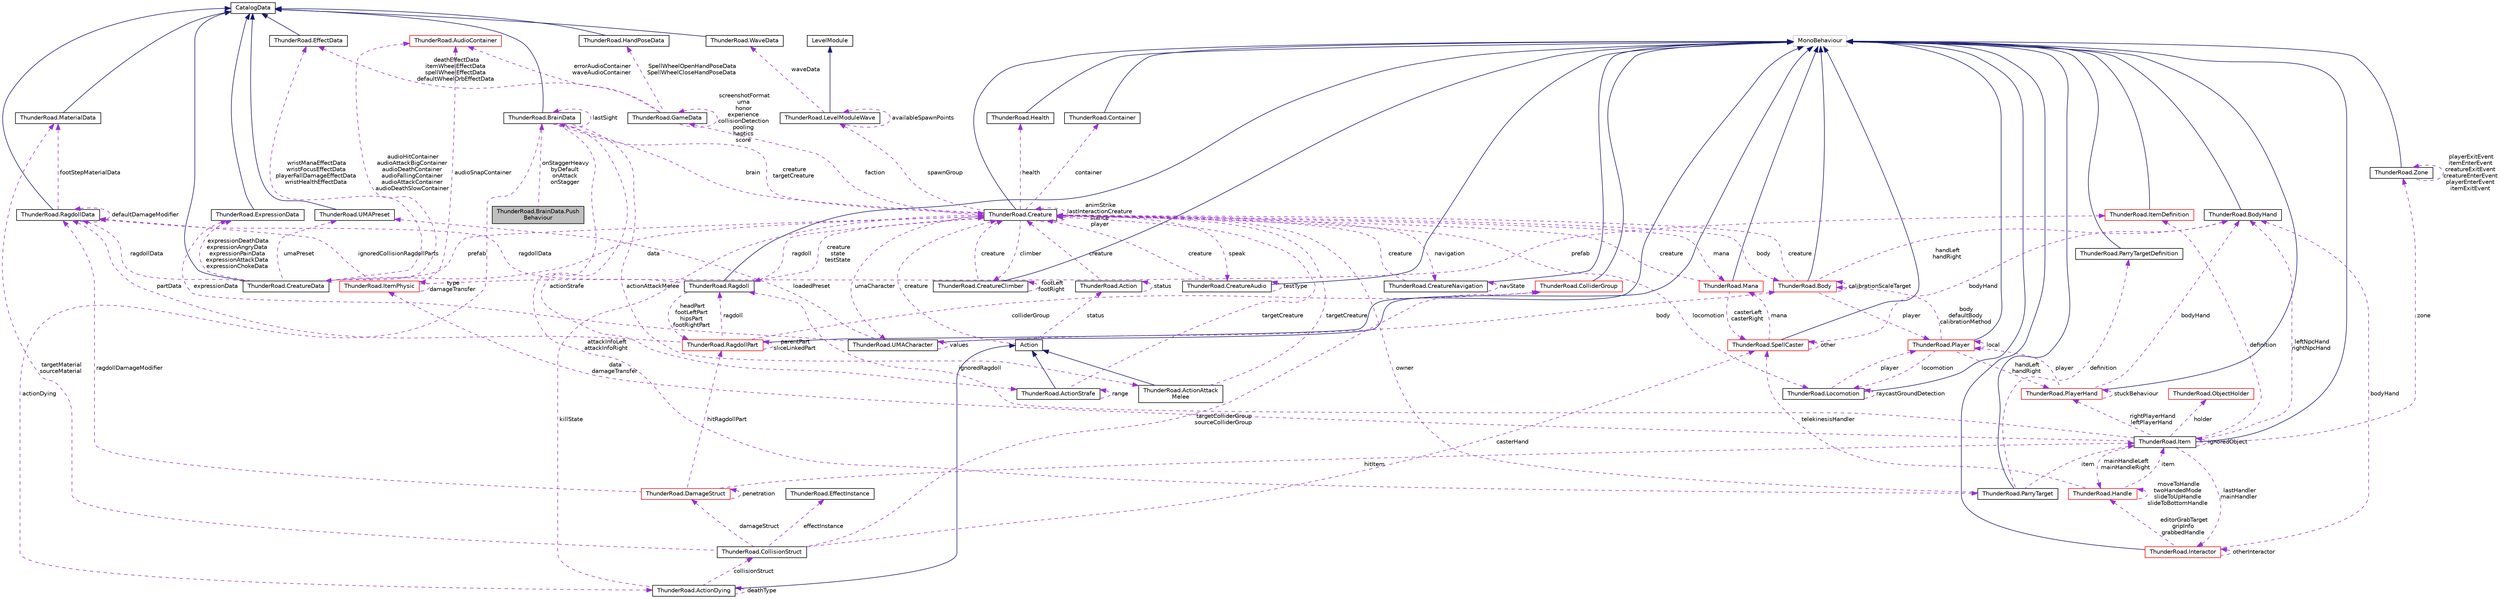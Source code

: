 digraph "ThunderRoad.BrainData.PushBehaviour"
{
 // LATEX_PDF_SIZE
  edge [fontname="Helvetica",fontsize="10",labelfontname="Helvetica",labelfontsize="10"];
  node [fontname="Helvetica",fontsize="10",shape=record];
  Node1 [label="ThunderRoad.BrainData.Push\lBehaviour",height=0.2,width=0.4,color="black", fillcolor="grey75", style="filled", fontcolor="black",tooltip="Class PushBehaviour."];
  Node2 -> Node1 [dir="back",color="darkorchid3",fontsize="10",style="dashed",label=" onStaggerHeavy\nbyDefault\nonAttack\nonStagger" ,fontname="Helvetica"];
  Node2 [label="ThunderRoad.BrainData",height=0.2,width=0.4,color="black", fillcolor="white", style="filled",URL="$class_thunder_road_1_1_brain_data.html",tooltip="Class BrainData. Implements the ThunderRoad.CatalogData"];
  Node3 -> Node2 [dir="back",color="midnightblue",fontsize="10",style="solid",fontname="Helvetica"];
  Node3 [label="CatalogData",height=0.2,width=0.4,color="black", fillcolor="white", style="filled",URL="$class_thunder_road_1_1_catalog_data.html",tooltip="Class CatalogData."];
  Node4 -> Node2 [dir="back",color="darkorchid3",fontsize="10",style="dashed",label=" actionDying" ,fontname="Helvetica"];
  Node4 [label="ThunderRoad.ActionDying",height=0.2,width=0.4,color="black", fillcolor="white", style="filled",URL="$class_thunder_road_1_1_action_dying.html",tooltip="Class ActionDying. Implements the ThunderRoad.Action"];
  Node5 -> Node4 [dir="back",color="midnightblue",fontsize="10",style="solid",fontname="Helvetica"];
  Node5 [label="Action",height=0.2,width=0.4,color="black", fillcolor="white", style="filled",URL="$class_thunder_road_1_1_action.html",tooltip="Class Action."];
  Node6 -> Node5 [dir="back",color="darkorchid3",fontsize="10",style="dashed",label=" creature" ,fontname="Helvetica"];
  Node6 [label="ThunderRoad.Creature",height=0.2,width=0.4,color="black", fillcolor="white", style="filled",URL="$class_thunder_road_1_1_creature.html",tooltip="Class Creature. Implements the UnityEngine.MonoBehaviour"];
  Node7 -> Node6 [dir="back",color="midnightblue",fontsize="10",style="solid",fontname="Helvetica"];
  Node7 [label="MonoBehaviour",height=0.2,width=0.4,color="grey75", fillcolor="white", style="filled",tooltip=" "];
  Node8 -> Node6 [dir="back",color="darkorchid3",fontsize="10",style="dashed",label=" climber" ,fontname="Helvetica"];
  Node8 [label="ThunderRoad.CreatureClimber",height=0.2,width=0.4,color="black", fillcolor="white", style="filled",URL="$class_thunder_road_1_1_creature_climber.html",tooltip="Class CreatureClimber. Implements the UnityEngine.MonoBehaviour"];
  Node7 -> Node8 [dir="back",color="midnightblue",fontsize="10",style="solid",fontname="Helvetica"];
  Node8 -> Node8 [dir="back",color="darkorchid3",fontsize="10",style="dashed",label=" footLeft\nfootRight" ,fontname="Helvetica"];
  Node6 -> Node8 [dir="back",color="darkorchid3",fontsize="10",style="dashed",label=" creature" ,fontname="Helvetica"];
  Node9 -> Node6 [dir="back",color="darkorchid3",fontsize="10",style="dashed",label=" health" ,fontname="Helvetica"];
  Node9 [label="ThunderRoad.Health",height=0.2,width=0.4,color="black", fillcolor="white", style="filled",URL="$class_thunder_road_1_1_health.html",tooltip="Class Health. Implements the UnityEngine.MonoBehaviour"];
  Node7 -> Node9 [dir="back",color="midnightblue",fontsize="10",style="solid",fontname="Helvetica"];
  Node10 -> Node6 [dir="back",color="darkorchid3",fontsize="10",style="dashed",label=" faction" ,fontname="Helvetica"];
  Node10 [label="ThunderRoad.GameData",height=0.2,width=0.4,color="black", fillcolor="white", style="filled",URL="$class_thunder_road_1_1_game_data.html",tooltip="Class GameData."];
  Node10 -> Node10 [dir="back",color="darkorchid3",fontsize="10",style="dashed",label=" screenshotFormat\numa\nhonor\nexperience\ncollisionDetection\npooling\nhaptics\nscore" ,fontname="Helvetica"];
  Node11 -> Node10 [dir="back",color="darkorchid3",fontsize="10",style="dashed",label=" deathEffectData\nitemWheelEffectData\nspellWheelEffectData\ndefaultWheelOrbEffectData" ,fontname="Helvetica"];
  Node11 [label="ThunderRoad.EffectData",height=0.2,width=0.4,color="black", fillcolor="white", style="filled",URL="$class_thunder_road_1_1_effect_data.html",tooltip="Class EffectData. Implements the ThunderRoad.CatalogData"];
  Node3 -> Node11 [dir="back",color="midnightblue",fontsize="10",style="solid",fontname="Helvetica"];
  Node12 -> Node10 [dir="back",color="darkorchid3",fontsize="10",style="dashed",label=" SpellWheelOpenHandPoseData\nSpellWheelCloseHandPoseData" ,fontname="Helvetica"];
  Node12 [label="ThunderRoad.HandPoseData",height=0.2,width=0.4,color="black", fillcolor="white", style="filled",URL="$class_thunder_road_1_1_hand_pose_data.html",tooltip="Class HandPoseData. Implements the ThunderRoad.CatalogData"];
  Node3 -> Node12 [dir="back",color="midnightblue",fontsize="10",style="solid",fontname="Helvetica"];
  Node13 -> Node10 [dir="back",color="darkorchid3",fontsize="10",style="dashed",label=" errorAudioContainer\nwaveAudioContainer" ,fontname="Helvetica"];
  Node13 [label="ThunderRoad.AudioContainer",height=0.2,width=0.4,color="red", fillcolor="white", style="filled",URL="$class_thunder_road_1_1_audio_container.html",tooltip="Class AudioContainer. Implements the UnityEngine.ScriptableObject"];
  Node15 -> Node6 [dir="back",color="darkorchid3",fontsize="10",style="dashed",label=" spawnGroup" ,fontname="Helvetica"];
  Node15 [label="ThunderRoad.LevelModuleWave",height=0.2,width=0.4,color="black", fillcolor="white", style="filled",URL="$class_thunder_road_1_1_level_module_wave.html",tooltip="Class LevelModuleWave. Implements the ThunderRoad.LevelModule"];
  Node16 -> Node15 [dir="back",color="midnightblue",fontsize="10",style="solid",fontname="Helvetica"];
  Node16 [label="LevelModule",height=0.2,width=0.4,color="black", fillcolor="white", style="filled",URL="$class_thunder_road_1_1_level_module.html",tooltip="Class LevelModule."];
  Node15 -> Node15 [dir="back",color="darkorchid3",fontsize="10",style="dashed",label=" availableSpawnPoints" ,fontname="Helvetica"];
  Node17 -> Node15 [dir="back",color="darkorchid3",fontsize="10",style="dashed",label=" waveData" ,fontname="Helvetica"];
  Node17 [label="ThunderRoad.WaveData",height=0.2,width=0.4,color="black", fillcolor="white", style="filled",URL="$class_thunder_road_1_1_wave_data.html",tooltip="Class WaveData. Implements the ThunderRoad.CatalogData"];
  Node3 -> Node17 [dir="back",color="midnightblue",fontsize="10",style="solid",fontname="Helvetica"];
  Node18 -> Node6 [dir="back",color="darkorchid3",fontsize="10",style="dashed",label=" data" ,fontname="Helvetica"];
  Node18 [label="ThunderRoad.CreatureData",height=0.2,width=0.4,color="black", fillcolor="white", style="filled",URL="$class_thunder_road_1_1_creature_data.html",tooltip="Class CreatureData. Implements the ThunderRoad.CatalogData"];
  Node3 -> Node18 [dir="back",color="midnightblue",fontsize="10",style="solid",fontname="Helvetica"];
  Node19 -> Node18 [dir="back",color="darkorchid3",fontsize="10",style="dashed",label=" ragdollData" ,fontname="Helvetica"];
  Node19 [label="ThunderRoad.RagdollData",height=0.2,width=0.4,color="black", fillcolor="white", style="filled",URL="$class_thunder_road_1_1_ragdoll_data.html",tooltip="Class RagdollData. Implements the ThunderRoad.CatalogData"];
  Node3 -> Node19 [dir="back",color="midnightblue",fontsize="10",style="solid",fontname="Helvetica"];
  Node20 -> Node19 [dir="back",color="darkorchid3",fontsize="10",style="dashed",label=" footStepMaterialData" ,fontname="Helvetica"];
  Node20 [label="ThunderRoad.MaterialData",height=0.2,width=0.4,color="black", fillcolor="white", style="filled",URL="$class_thunder_road_1_1_material_data.html",tooltip="Class MaterialData. Implements the ThunderRoad.CatalogData"];
  Node3 -> Node20 [dir="back",color="midnightblue",fontsize="10",style="solid",fontname="Helvetica"];
  Node19 -> Node19 [dir="back",color="darkorchid3",fontsize="10",style="dashed",label=" defaultDamageModifier" ,fontname="Helvetica"];
  Node11 -> Node18 [dir="back",color="darkorchid3",fontsize="10",style="dashed",label=" wristManaEffectData\nwristFocusEffectData\nplayerFallDamageEffectData\nwristHealthEffectData" ,fontname="Helvetica"];
  Node21 -> Node18 [dir="back",color="darkorchid3",fontsize="10",style="dashed",label=" umaPreset" ,fontname="Helvetica"];
  Node21 [label="ThunderRoad.UMAPreset",height=0.2,width=0.4,color="black", fillcolor="white", style="filled",URL="$class_thunder_road_1_1_u_m_a_preset.html",tooltip="Class UMAPreset. Implements the ThunderRoad.CatalogData"];
  Node3 -> Node21 [dir="back",color="midnightblue",fontsize="10",style="solid",fontname="Helvetica"];
  Node13 -> Node18 [dir="back",color="darkorchid3",fontsize="10",style="dashed",label=" audioHitContainer\naudioAttackBigContainer\naudioDeathContainer\naudioFallingContainer\naudioAttackContainer\naudioDeathSlowContainer" ,fontname="Helvetica"];
  Node22 -> Node18 [dir="back",color="darkorchid3",fontsize="10",style="dashed",label=" expressionDeathData\nexpressionAngryData\nexpressionPainData\nexpressionAttackData\nexpressionChokeData" ,fontname="Helvetica"];
  Node22 [label="ThunderRoad.ExpressionData",height=0.2,width=0.4,color="black", fillcolor="white", style="filled",URL="$class_thunder_road_1_1_expression_data.html",tooltip="Class ExpressionData. Implements the ThunderRoad.CatalogData"];
  Node3 -> Node22 [dir="back",color="midnightblue",fontsize="10",style="solid",fontname="Helvetica"];
  Node6 -> Node18 [dir="back",color="darkorchid3",fontsize="10",style="dashed",label=" prefab" ,fontname="Helvetica"];
  Node23 -> Node6 [dir="back",color="darkorchid3",fontsize="10",style="dashed",label=" locomotion" ,fontname="Helvetica"];
  Node23 [label="ThunderRoad.Locomotion",height=0.2,width=0.4,color="black", fillcolor="white", style="filled",URL="$class_thunder_road_1_1_locomotion.html",tooltip="Class Locomotion. Implements the UnityEngine.MonoBehaviour"];
  Node7 -> Node23 [dir="back",color="midnightblue",fontsize="10",style="solid",fontname="Helvetica"];
  Node24 -> Node23 [dir="back",color="darkorchid3",fontsize="10",style="dashed",label=" player" ,fontname="Helvetica"];
  Node24 [label="ThunderRoad.Player",height=0.2,width=0.4,color="red", fillcolor="white", style="filled",URL="$class_thunder_road_1_1_player.html",tooltip="Class Player. Implements the UnityEngine.MonoBehaviour"];
  Node7 -> Node24 [dir="back",color="midnightblue",fontsize="10",style="solid",fontname="Helvetica"];
  Node24 -> Node24 [dir="back",color="darkorchid3",fontsize="10",style="dashed",label=" local" ,fontname="Helvetica"];
  Node23 -> Node24 [dir="back",color="darkorchid3",fontsize="10",style="dashed",label=" locomotion" ,fontname="Helvetica"];
  Node81 -> Node24 [dir="back",color="darkorchid3",fontsize="10",style="dashed",label=" body\ndefaultBody\ncalibrationMethod" ,fontname="Helvetica"];
  Node81 [label="ThunderRoad.Body",height=0.2,width=0.4,color="red", fillcolor="white", style="filled",URL="$class_thunder_road_1_1_body.html",tooltip="Class Body. Implements the UnityEngine.MonoBehaviour"];
  Node7 -> Node81 [dir="back",color="midnightblue",fontsize="10",style="solid",fontname="Helvetica"];
  Node24 -> Node81 [dir="back",color="darkorchid3",fontsize="10",style="dashed",label=" player" ,fontname="Helvetica"];
  Node81 -> Node81 [dir="back",color="darkorchid3",fontsize="10",style="dashed",label=" calibrationScaleTarget" ,fontname="Helvetica"];
  Node6 -> Node81 [dir="back",color="darkorchid3",fontsize="10",style="dashed",label=" creature" ,fontname="Helvetica"];
  Node48 -> Node81 [dir="back",color="darkorchid3",fontsize="10",style="dashed",label=" handLeft\nhandRight" ,fontname="Helvetica"];
  Node48 [label="ThunderRoad.BodyHand",height=0.2,width=0.4,color="black", fillcolor="white", style="filled",URL="$class_thunder_road_1_1_body_hand.html",tooltip="Class BodyHand. Implements the UnityEngine.MonoBehaviour"];
  Node7 -> Node48 [dir="back",color="midnightblue",fontsize="10",style="solid",fontname="Helvetica"];
  Node73 -> Node24 [dir="back",color="darkorchid3",fontsize="10",style="dashed",label=" handLeft\nhandRight" ,fontname="Helvetica"];
  Node73 [label="ThunderRoad.PlayerHand",height=0.2,width=0.4,color="red", fillcolor="white", style="filled",URL="$class_thunder_road_1_1_player_hand.html",tooltip="Class PlayerHand. Implements the UnityEngine.MonoBehaviour"];
  Node7 -> Node73 [dir="back",color="midnightblue",fontsize="10",style="solid",fontname="Helvetica"];
  Node24 -> Node73 [dir="back",color="darkorchid3",fontsize="10",style="dashed",label=" player" ,fontname="Helvetica"];
  Node48 -> Node73 [dir="back",color="darkorchid3",fontsize="10",style="dashed",label=" bodyHand" ,fontname="Helvetica"];
  Node73 -> Node73 [dir="back",color="darkorchid3",fontsize="10",style="dashed",label=" stuckBehaviour" ,fontname="Helvetica"];
  Node23 -> Node23 [dir="back",color="darkorchid3",fontsize="10",style="dashed",label=" raycastGroundDetection" ,fontname="Helvetica"];
  Node52 -> Node6 [dir="back",color="darkorchid3",fontsize="10",style="dashed",label=" ragdoll" ,fontname="Helvetica"];
  Node52 [label="ThunderRoad.Ragdoll",height=0.2,width=0.4,color="black", fillcolor="white", style="filled",URL="$class_thunder_road_1_1_ragdoll.html",tooltip="Class Ragdoll. Implements the UnityEngine.MonoBehaviour"];
  Node7 -> Node52 [dir="back",color="midnightblue",fontsize="10",style="solid",fontname="Helvetica"];
  Node19 -> Node52 [dir="back",color="darkorchid3",fontsize="10",style="dashed",label=" ragdollData" ,fontname="Helvetica"];
  Node53 -> Node52 [dir="back",color="darkorchid3",fontsize="10",style="dashed",label=" headPart\nfootLeftPart\nhipsPart\nfootRightPart" ,fontname="Helvetica"];
  Node53 [label="ThunderRoad.RagdollPart",height=0.2,width=0.4,color="red", fillcolor="white", style="filled",URL="$class_thunder_road_1_1_ragdoll_part.html",tooltip="Class RagdollPart. Implements the UnityEngine.MonoBehaviour"];
  Node7 -> Node53 [dir="back",color="midnightblue",fontsize="10",style="solid",fontname="Helvetica"];
  Node19 -> Node53 [dir="back",color="darkorchid3",fontsize="10",style="dashed",label=" partData" ,fontname="Helvetica"];
  Node53 -> Node53 [dir="back",color="darkorchid3",fontsize="10",style="dashed",label=" parentPart\nsliceLinkedPart" ,fontname="Helvetica"];
  Node52 -> Node53 [dir="back",color="darkorchid3",fontsize="10",style="dashed",label=" ragdoll" ,fontname="Helvetica"];
  Node56 -> Node53 [dir="back",color="darkorchid3",fontsize="10",style="dashed",label=" colliderGroup" ,fontname="Helvetica"];
  Node56 [label="ThunderRoad.ColliderGroup",height=0.2,width=0.4,color="red", fillcolor="white", style="filled",URL="$class_thunder_road_1_1_collider_group.html",tooltip="Class ColliderGroup. Implements the UnityEngine.MonoBehaviour"];
  Node7 -> Node56 [dir="back",color="midnightblue",fontsize="10",style="solid",fontname="Helvetica"];
  Node6 -> Node52 [dir="back",color="darkorchid3",fontsize="10",style="dashed",label=" creature\nstate\ntestState" ,fontname="Helvetica"];
  Node81 -> Node6 [dir="back",color="darkorchid3",fontsize="10",style="dashed",label=" body" ,fontname="Helvetica"];
  Node85 -> Node6 [dir="back",color="darkorchid3",fontsize="10",style="dashed",label=" speak" ,fontname="Helvetica"];
  Node85 [label="ThunderRoad.CreatureAudio",height=0.2,width=0.4,color="black", fillcolor="white", style="filled",URL="$class_thunder_road_1_1_creature_audio.html",tooltip="Class CreatureAudio. Implements the UnityEngine.MonoBehaviour"];
  Node7 -> Node85 [dir="back",color="midnightblue",fontsize="10",style="solid",fontname="Helvetica"];
  Node85 -> Node85 [dir="back",color="darkorchid3",fontsize="10",style="dashed",label=" testType" ,fontname="Helvetica"];
  Node6 -> Node85 [dir="back",color="darkorchid3",fontsize="10",style="dashed",label=" creature" ,fontname="Helvetica"];
  Node6 -> Node6 [dir="back",color="darkorchid3",fontsize="10",style="dashed",label=" animStrike\nlastInteractionCreature\nstance\nplayer" ,fontname="Helvetica"];
  Node45 -> Node6 [dir="back",color="darkorchid3",fontsize="10",style="dashed",label=" mana" ,fontname="Helvetica"];
  Node45 [label="ThunderRoad.Mana",height=0.2,width=0.4,color="red", fillcolor="white", style="filled",URL="$class_thunder_road_1_1_mana.html",tooltip="Class Mana. Implements the UnityEngine.MonoBehaviour"];
  Node7 -> Node45 [dir="back",color="midnightblue",fontsize="10",style="solid",fontname="Helvetica"];
  Node40 -> Node45 [dir="back",color="darkorchid3",fontsize="10",style="dashed",label=" casterLeft\ncasterRight" ,fontname="Helvetica"];
  Node40 [label="ThunderRoad.SpellCaster",height=0.2,width=0.4,color="red", fillcolor="white", style="filled",URL="$class_thunder_road_1_1_spell_caster.html",tooltip="Class SpellCaster. Implements the UnityEngine.MonoBehaviour"];
  Node7 -> Node40 [dir="back",color="midnightblue",fontsize="10",style="solid",fontname="Helvetica"];
  Node40 -> Node40 [dir="back",color="darkorchid3",fontsize="10",style="dashed",label=" other" ,fontname="Helvetica"];
  Node45 -> Node40 [dir="back",color="darkorchid3",fontsize="10",style="dashed",label=" mana" ,fontname="Helvetica"];
  Node48 -> Node40 [dir="back",color="darkorchid3",fontsize="10",style="dashed",label=" bodyHand" ,fontname="Helvetica"];
  Node6 -> Node45 [dir="back",color="darkorchid3",fontsize="10",style="dashed",label=" creature" ,fontname="Helvetica"];
  Node86 -> Node6 [dir="back",color="darkorchid3",fontsize="10",style="dashed",label=" umaCharacter" ,fontname="Helvetica"];
  Node86 [label="ThunderRoad.UMACharacter",height=0.2,width=0.4,color="black", fillcolor="white", style="filled",URL="$class_thunder_road_1_1_u_m_a_character.html",tooltip="Class UMACharacter. Implements the UnityEngine.MonoBehaviour"];
  Node7 -> Node86 [dir="back",color="midnightblue",fontsize="10",style="solid",fontname="Helvetica"];
  Node21 -> Node86 [dir="back",color="darkorchid3",fontsize="10",style="dashed",label=" loadedPreset" ,fontname="Helvetica"];
  Node81 -> Node86 [dir="back",color="darkorchid3",fontsize="10",style="dashed",label=" body" ,fontname="Helvetica"];
  Node22 -> Node86 [dir="back",color="darkorchid3",fontsize="10",style="dashed",label=" expressionData" ,fontname="Helvetica"];
  Node86 -> Node86 [dir="back",color="darkorchid3",fontsize="10",style="dashed",label=" values" ,fontname="Helvetica"];
  Node87 -> Node6 [dir="back",color="darkorchid3",fontsize="10",style="dashed",label=" container" ,fontname="Helvetica"];
  Node87 [label="ThunderRoad.Container",height=0.2,width=0.4,color="black", fillcolor="white", style="filled",URL="$class_thunder_road_1_1_container.html",tooltip="Class Container. Implements the UnityEngine.MonoBehaviour"];
  Node7 -> Node87 [dir="back",color="midnightblue",fontsize="10",style="solid",fontname="Helvetica"];
  Node2 -> Node6 [dir="back",color="darkorchid3",fontsize="10",style="dashed",label=" brain" ,fontname="Helvetica"];
  Node88 -> Node6 [dir="back",color="darkorchid3",fontsize="10",style="dashed",label=" navigation" ,fontname="Helvetica"];
  Node88 [label="ThunderRoad.CreatureNavigation",height=0.2,width=0.4,color="black", fillcolor="white", style="filled",URL="$class_thunder_road_1_1_creature_navigation.html",tooltip="Class CreatureNavigation. Implements the UnityEngine.MonoBehaviour"];
  Node7 -> Node88 [dir="back",color="midnightblue",fontsize="10",style="solid",fontname="Helvetica"];
  Node6 -> Node88 [dir="back",color="darkorchid3",fontsize="10",style="dashed",label=" creature" ,fontname="Helvetica"];
  Node88 -> Node88 [dir="back",color="darkorchid3",fontsize="10",style="dashed",label=" navState" ,fontname="Helvetica"];
  Node89 -> Node5 [dir="back",color="darkorchid3",fontsize="10",style="dashed",label=" status" ,fontname="Helvetica"];
  Node89 [label="ThunderRoad.Action",height=0.2,width=0.4,color="black", fillcolor="white", style="filled",URL="$class_thunder_road_1_1_action.html",tooltip="Class Action."];
  Node6 -> Node89 [dir="back",color="darkorchid3",fontsize="10",style="dashed",label=" creature" ,fontname="Helvetica"];
  Node89 -> Node89 [dir="back",color="darkorchid3",fontsize="10",style="dashed",label=" status" ,fontname="Helvetica"];
  Node4 -> Node4 [dir="back",color="darkorchid3",fontsize="10",style="dashed",label=" deathType" ,fontname="Helvetica"];
  Node55 -> Node4 [dir="back",color="darkorchid3",fontsize="10",style="dashed",label=" collisionStruct" ,fontname="Helvetica"];
  Node55 [label="ThunderRoad.CollisionStruct",height=0.2,width=0.4,color="black", fillcolor="white", style="filled",URL="$struct_thunder_road_1_1_collision_struct.html",tooltip="Struct CollisionStruct"];
  Node20 -> Node55 [dir="back",color="darkorchid3",fontsize="10",style="dashed",label=" targetMaterial\nsourceMaterial" ,fontname="Helvetica"];
  Node40 -> Node55 [dir="back",color="darkorchid3",fontsize="10",style="dashed",label=" casterHand" ,fontname="Helvetica"];
  Node43 -> Node55 [dir="back",color="darkorchid3",fontsize="10",style="dashed",label=" effectInstance" ,fontname="Helvetica"];
  Node43 [label="ThunderRoad.EffectInstance",height=0.2,width=0.4,color="black", fillcolor="white", style="filled",URL="$class_thunder_road_1_1_effect_instance.html",tooltip="Class EffectInstance."];
  Node56 -> Node55 [dir="back",color="darkorchid3",fontsize="10",style="dashed",label=" targetColliderGroup\nsourceColliderGroup" ,fontname="Helvetica"];
  Node61 -> Node55 [dir="back",color="darkorchid3",fontsize="10",style="dashed",label=" damageStruct" ,fontname="Helvetica"];
  Node61 [label="ThunderRoad.DamageStruct",height=0.2,width=0.4,color="red", fillcolor="white", style="filled",URL="$struct_thunder_road_1_1_damage_struct.html",tooltip="Struct DamageStruct"];
  Node19 -> Node61 [dir="back",color="darkorchid3",fontsize="10",style="dashed",label=" ragdollDamageModifier" ,fontname="Helvetica"];
  Node53 -> Node61 [dir="back",color="darkorchid3",fontsize="10",style="dashed",label=" hitRagdollPart" ,fontname="Helvetica"];
  Node26 -> Node61 [dir="back",color="darkorchid3",fontsize="10",style="dashed",label=" hitItem" ,fontname="Helvetica"];
  Node26 [label="ThunderRoad.Item",height=0.2,width=0.4,color="black", fillcolor="white", style="filled",URL="$class_thunder_road_1_1_item.html",tooltip="Class Item. Implements the UnityEngine.MonoBehaviour"];
  Node7 -> Node26 [dir="back",color="midnightblue",fontsize="10",style="solid",fontname="Helvetica"];
  Node27 -> Node26 [dir="back",color="darkorchid3",fontsize="10",style="dashed",label=" lastHandler\nmainHandler" ,fontname="Helvetica"];
  Node27 [label="ThunderRoad.Interactor",height=0.2,width=0.4,color="red", fillcolor="white", style="filled",URL="$class_thunder_road_1_1_interactor.html",tooltip="Class Interactor. Implements the UnityEngine.MonoBehaviour"];
  Node7 -> Node27 [dir="back",color="midnightblue",fontsize="10",style="solid",fontname="Helvetica"];
  Node27 -> Node27 [dir="back",color="darkorchid3",fontsize="10",style="dashed",label=" otherInteractor" ,fontname="Helvetica"];
  Node28 -> Node27 [dir="back",color="darkorchid3",fontsize="10",style="dashed",label=" editorGrabTarget\ngripInfo\ngrabbedHandle" ,fontname="Helvetica"];
  Node28 [label="ThunderRoad.Handle",height=0.2,width=0.4,color="red", fillcolor="white", style="filled",URL="$class_thunder_road_1_1_handle.html",tooltip="Class Handle. Implements the ThunderRoad.Interactable"];
  Node40 -> Node28 [dir="back",color="darkorchid3",fontsize="10",style="dashed",label=" telekinesisHandler" ,fontname="Helvetica"];
  Node28 -> Node28 [dir="back",color="darkorchid3",fontsize="10",style="dashed",label=" moveToHandle\ntwoHandedMode\nslideToUpHandle\nslideToBottomHandle" ,fontname="Helvetica"];
  Node26 -> Node28 [dir="back",color="darkorchid3",fontsize="10",style="dashed",label=" item" ,fontname="Helvetica"];
  Node48 -> Node27 [dir="back",color="darkorchid3",fontsize="10",style="dashed",label=" bodyHand" ,fontname="Helvetica"];
  Node50 -> Node26 [dir="back",color="darkorchid3",fontsize="10",style="dashed",label=" definition" ,fontname="Helvetica"];
  Node50 [label="ThunderRoad.ItemDefinition",height=0.2,width=0.4,color="red", fillcolor="white", style="filled",URL="$class_thunder_road_1_1_item_definition.html",tooltip="Class ItemDefinition. Implements the UnityEngine.MonoBehaviour"];
  Node7 -> Node50 [dir="back",color="midnightblue",fontsize="10",style="solid",fontname="Helvetica"];
  Node52 -> Node26 [dir="back",color="darkorchid3",fontsize="10",style="dashed",label=" ignoredRagdoll" ,fontname="Helvetica"];
  Node67 -> Node26 [dir="back",color="darkorchid3",fontsize="10",style="dashed",label=" data\ndamageTransfer" ,fontname="Helvetica"];
  Node67 [label="ThunderRoad.ItemPhysic",height=0.2,width=0.4,color="red", fillcolor="white", style="filled",URL="$class_thunder_road_1_1_item_physic.html",tooltip="Class ItemPhysic. Implements the ThunderRoad.ItemData"];
  Node19 -> Node67 [dir="back",color="darkorchid3",fontsize="10",style="dashed",label=" ignoredCollisionRagdollParts" ,fontname="Helvetica"];
  Node50 -> Node67 [dir="back",color="darkorchid3",fontsize="10",style="dashed",label=" prefab" ,fontname="Helvetica"];
  Node13 -> Node67 [dir="back",color="darkorchid3",fontsize="10",style="dashed",label=" audioSnapContainer" ,fontname="Helvetica"];
  Node67 -> Node67 [dir="back",color="darkorchid3",fontsize="10",style="dashed",label=" type\ndamageTransfer" ,fontname="Helvetica"];
  Node71 -> Node26 [dir="back",color="darkorchid3",fontsize="10",style="dashed",label=" holder" ,fontname="Helvetica"];
  Node71 [label="ThunderRoad.ObjectHolder",height=0.2,width=0.4,color="red", fillcolor="white", style="filled",URL="$class_thunder_road_1_1_object_holder.html",tooltip="Class ObjectHolder. Implements the ThunderRoad.Interactable"];
  Node28 -> Node26 [dir="back",color="darkorchid3",fontsize="10",style="dashed",label=" mainHandleLeft\nmainHandleRight" ,fontname="Helvetica"];
  Node26 -> Node26 [dir="back",color="darkorchid3",fontsize="10",style="dashed",label=" ignoredObject" ,fontname="Helvetica"];
  Node72 -> Node26 [dir="back",color="darkorchid3",fontsize="10",style="dashed",label=" zone" ,fontname="Helvetica"];
  Node72 [label="ThunderRoad.Zone",height=0.2,width=0.4,color="black", fillcolor="white", style="filled",URL="$class_thunder_road_1_1_zone.html",tooltip="Class Zone. Implements the UnityEngine.MonoBehaviour"];
  Node7 -> Node72 [dir="back",color="midnightblue",fontsize="10",style="solid",fontname="Helvetica"];
  Node72 -> Node72 [dir="back",color="darkorchid3",fontsize="10",style="dashed",label=" playerExitEvent\nitemEnterEvent\ncreatureExitEvent\ncreatureEnterEvent\nplayerEnterEvent\nitemExitEvent" ,fontname="Helvetica"];
  Node48 -> Node26 [dir="back",color="darkorchid3",fontsize="10",style="dashed",label=" leftNpcHand\nrightNpcHand" ,fontname="Helvetica"];
  Node73 -> Node26 [dir="back",color="darkorchid3",fontsize="10",style="dashed",label=" rightPlayerHand\nleftPlayerHand" ,fontname="Helvetica"];
  Node61 -> Node61 [dir="back",color="darkorchid3",fontsize="10",style="dashed",label=" penetration" ,fontname="Helvetica"];
  Node6 -> Node4 [dir="back",color="darkorchid3",fontsize="10",style="dashed",label=" killState" ,fontname="Helvetica"];
  Node90 -> Node2 [dir="back",color="darkorchid3",fontsize="10",style="dashed",label=" attackInfoLeft\nattackInfoRight" ,fontname="Helvetica"];
  Node90 [label="ThunderRoad.ParryTarget",height=0.2,width=0.4,color="black", fillcolor="white", style="filled",URL="$class_thunder_road_1_1_parry_target.html",tooltip="Class ParryTarget. Implements the UnityEngine.MonoBehaviour"];
  Node7 -> Node90 [dir="back",color="midnightblue",fontsize="10",style="solid",fontname="Helvetica"];
  Node91 -> Node90 [dir="back",color="darkorchid3",fontsize="10",style="dashed",label=" definition" ,fontname="Helvetica"];
  Node91 [label="ThunderRoad.ParryTargetDefinition",height=0.2,width=0.4,color="black", fillcolor="white", style="filled",URL="$class_thunder_road_1_1_parry_target_definition.html",tooltip="Class ParryTargetDefinition. Implements the UnityEngine.MonoBehaviour"];
  Node7 -> Node91 [dir="back",color="midnightblue",fontsize="10",style="solid",fontname="Helvetica"];
  Node6 -> Node90 [dir="back",color="darkorchid3",fontsize="10",style="dashed",label=" owner" ,fontname="Helvetica"];
  Node26 -> Node90 [dir="back",color="darkorchid3",fontsize="10",style="dashed",label=" item" ,fontname="Helvetica"];
  Node92 -> Node2 [dir="back",color="darkorchid3",fontsize="10",style="dashed",label=" actionAttackMelee" ,fontname="Helvetica"];
  Node92 [label="ThunderRoad.ActionAttack\lMelee",height=0.2,width=0.4,color="black", fillcolor="white", style="filled",URL="$class_thunder_road_1_1_action_attack_melee.html",tooltip="Class ActionAttackMelee. Implements the ThunderRoad.Action"];
  Node5 -> Node92 [dir="back",color="midnightblue",fontsize="10",style="solid",fontname="Helvetica"];
  Node6 -> Node92 [dir="back",color="darkorchid3",fontsize="10",style="dashed",label=" targetCreature" ,fontname="Helvetica"];
  Node6 -> Node2 [dir="back",color="darkorchid3",fontsize="10",style="dashed",label=" creature\ntargetCreature" ,fontname="Helvetica"];
  Node2 -> Node2 [dir="back",color="darkorchid3",fontsize="10",style="dashed",label=" lastSight" ,fontname="Helvetica"];
  Node93 -> Node2 [dir="back",color="darkorchid3",fontsize="10",style="dashed",label=" actionStrafe" ,fontname="Helvetica"];
  Node93 [label="ThunderRoad.ActionStrafe",height=0.2,width=0.4,color="black", fillcolor="white", style="filled",URL="$class_thunder_road_1_1_action_strafe.html",tooltip="Class ActionStrafe. Implements the ThunderRoad.Action"];
  Node5 -> Node93 [dir="back",color="midnightblue",fontsize="10",style="solid",fontname="Helvetica"];
  Node6 -> Node93 [dir="back",color="darkorchid3",fontsize="10",style="dashed",label=" targetCreature" ,fontname="Helvetica"];
  Node93 -> Node93 [dir="back",color="darkorchid3",fontsize="10",style="dashed",label=" range" ,fontname="Helvetica"];
}
